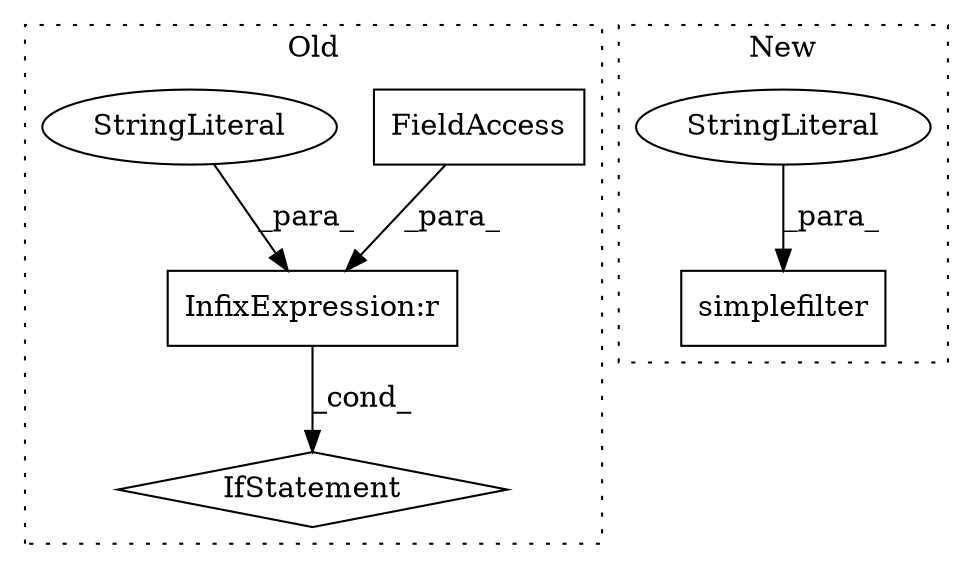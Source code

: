 digraph G {
subgraph cluster0 {
1 [label="IfStatement" a="25" s="3398,3424" l="4,2" shape="diamond"];
4 [label="InfixExpression:r" a="27" s="3410" l="4" shape="box"];
5 [label="FieldAccess" a="22" s="3402" l="8" shape="box"];
6 [label="StringLiteral" a="45" s="3414" l="10" shape="ellipse"];
label = "Old";
style="dotted";
}
subgraph cluster1 {
2 [label="simplefilter" a="32" s="454,475" l="13,1" shape="box"];
3 [label="StringLiteral" a="45" s="467" l="8" shape="ellipse"];
label = "New";
style="dotted";
}
3 -> 2 [label="_para_"];
4 -> 1 [label="_cond_"];
5 -> 4 [label="_para_"];
6 -> 4 [label="_para_"];
}